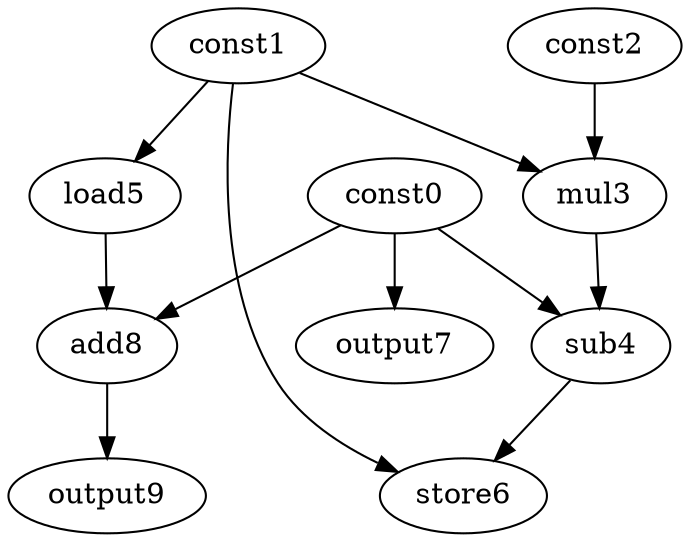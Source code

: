 digraph G { 
const0[opcode=const]; 
const1[opcode=const]; 
const2[opcode=const]; 
mul3[opcode=mul]; 
sub4[opcode=sub]; 
load5[opcode=load]; 
store6[opcode=store]; 
output7[opcode=output]; 
add8[opcode=add]; 
output9[opcode=output]; 
const1->mul3[operand=0];
const2->mul3[operand=1];
const1->load5[operand=0];
const0->output7[operand=0];
const0->sub4[operand=0];
mul3->sub4[operand=1];
const0->add8[operand=0];
load5->add8[operand=1];
const1->store6[operand=0];
sub4->store6[operand=1];
add8->output9[operand=0];
}
